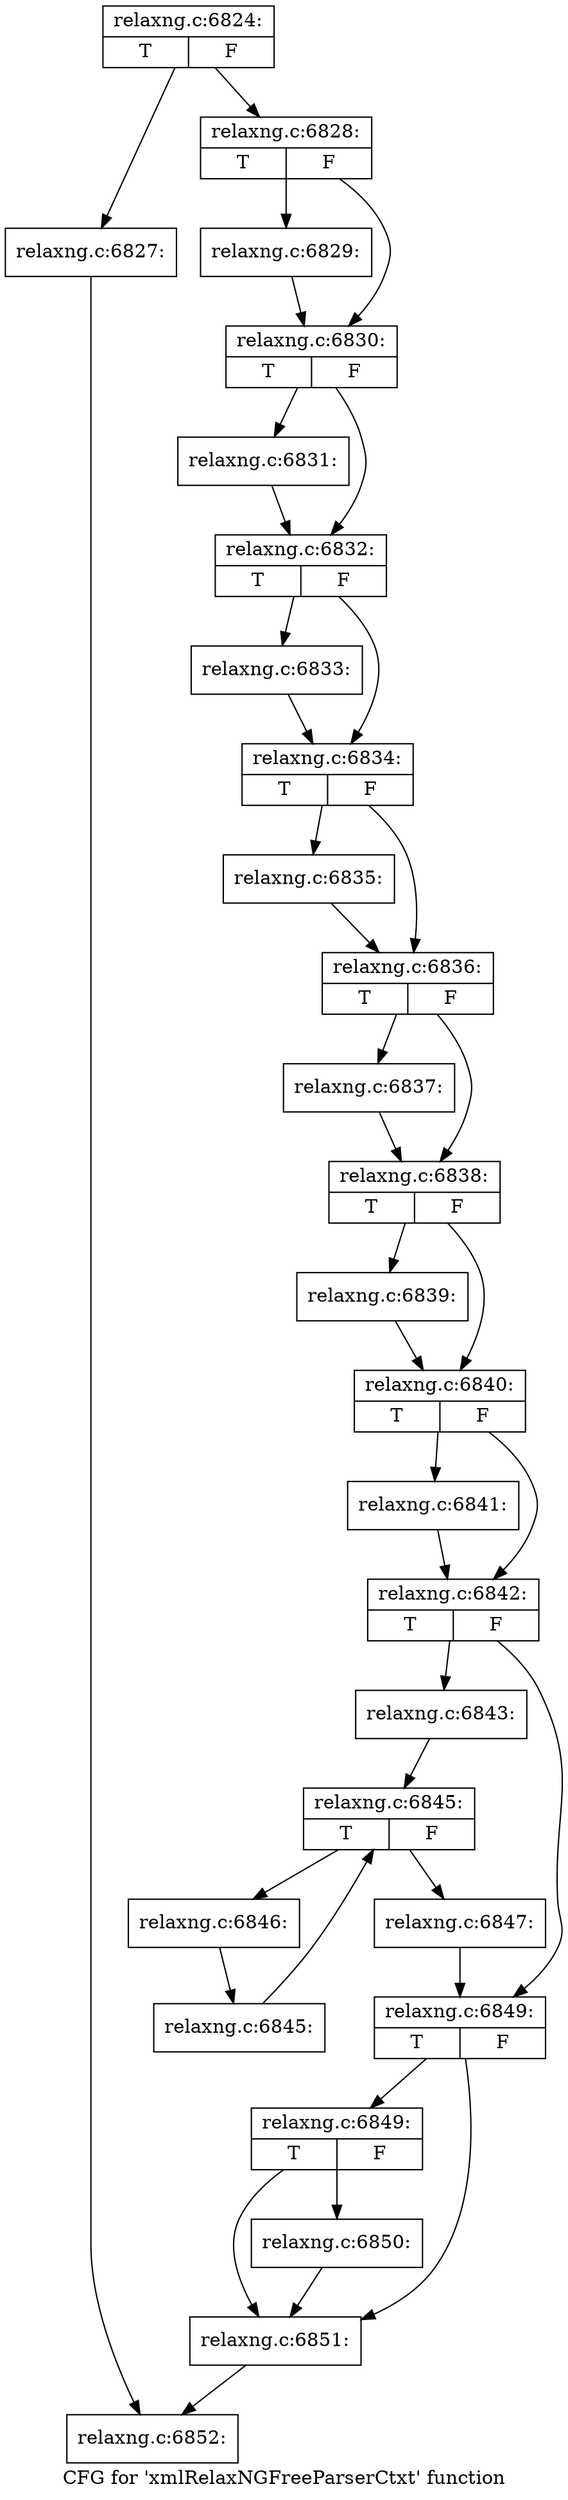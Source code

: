 digraph "CFG for 'xmlRelaxNGFreeParserCtxt' function" {
	label="CFG for 'xmlRelaxNGFreeParserCtxt' function";

	Node0x38c4a70 [shape=record,label="{relaxng.c:6824:|{<s0>T|<s1>F}}"];
	Node0x38c4a70 -> Node0x39a2230;
	Node0x38c4a70 -> Node0x39a2280;
	Node0x39a2230 [shape=record,label="{relaxng.c:6827:}"];
	Node0x39a2230 -> Node0x38c4da0;
	Node0x39a2280 [shape=record,label="{relaxng.c:6828:|{<s0>T|<s1>F}}"];
	Node0x39a2280 -> Node0x39a2630;
	Node0x39a2280 -> Node0x39a2680;
	Node0x39a2630 [shape=record,label="{relaxng.c:6829:}"];
	Node0x39a2630 -> Node0x39a2680;
	Node0x39a2680 [shape=record,label="{relaxng.c:6830:|{<s0>T|<s1>F}}"];
	Node0x39a2680 -> Node0x39abea0;
	Node0x39a2680 -> Node0x39abef0;
	Node0x39abea0 [shape=record,label="{relaxng.c:6831:}"];
	Node0x39abea0 -> Node0x39abef0;
	Node0x39abef0 [shape=record,label="{relaxng.c:6832:|{<s0>T|<s1>F}}"];
	Node0x39abef0 -> Node0x37f3a70;
	Node0x39abef0 -> Node0x39acb50;
	Node0x37f3a70 [shape=record,label="{relaxng.c:6833:}"];
	Node0x37f3a70 -> Node0x39acb50;
	Node0x39acb50 [shape=record,label="{relaxng.c:6834:|{<s0>T|<s1>F}}"];
	Node0x39acb50 -> Node0x39ad430;
	Node0x39acb50 -> Node0x39ad480;
	Node0x39ad430 [shape=record,label="{relaxng.c:6835:}"];
	Node0x39ad430 -> Node0x39ad480;
	Node0x39ad480 [shape=record,label="{relaxng.c:6836:|{<s0>T|<s1>F}}"];
	Node0x39ad480 -> Node0x39adae0;
	Node0x39ad480 -> Node0x39adb30;
	Node0x39adae0 [shape=record,label="{relaxng.c:6837:}"];
	Node0x39adae0 -> Node0x39adb30;
	Node0x39adb30 [shape=record,label="{relaxng.c:6838:|{<s0>T|<s1>F}}"];
	Node0x39adb30 -> Node0x39ae220;
	Node0x39adb30 -> Node0x39ae270;
	Node0x39ae220 [shape=record,label="{relaxng.c:6839:}"];
	Node0x39ae220 -> Node0x39ae270;
	Node0x39ae270 [shape=record,label="{relaxng.c:6840:|{<s0>T|<s1>F}}"];
	Node0x39ae270 -> Node0x39aea50;
	Node0x39ae270 -> Node0x39aeaa0;
	Node0x39aea50 [shape=record,label="{relaxng.c:6841:}"];
	Node0x39aea50 -> Node0x39aeaa0;
	Node0x39aeaa0 [shape=record,label="{relaxng.c:6842:|{<s0>T|<s1>F}}"];
	Node0x39aeaa0 -> Node0x39af280;
	Node0x39aeaa0 -> Node0x39af2d0;
	Node0x39af280 [shape=record,label="{relaxng.c:6843:}"];
	Node0x39af280 -> Node0x39afb40;
	Node0x39afb40 [shape=record,label="{relaxng.c:6845:|{<s0>T|<s1>F}}"];
	Node0x39afb40 -> Node0x39afd40;
	Node0x39afb40 -> Node0x39af9e0;
	Node0x39afd40 [shape=record,label="{relaxng.c:6846:}"];
	Node0x39afd40 -> Node0x39afcf0;
	Node0x39afcf0 [shape=record,label="{relaxng.c:6845:}"];
	Node0x39afcf0 -> Node0x39afb40;
	Node0x39af9e0 [shape=record,label="{relaxng.c:6847:}"];
	Node0x39af9e0 -> Node0x39af2d0;
	Node0x39af2d0 [shape=record,label="{relaxng.c:6849:|{<s0>T|<s1>F}}"];
	Node0x39af2d0 -> Node0x3844af0;
	Node0x39af2d0 -> Node0x3844aa0;
	Node0x3844af0 [shape=record,label="{relaxng.c:6849:|{<s0>T|<s1>F}}"];
	Node0x3844af0 -> Node0x3844a50;
	Node0x3844af0 -> Node0x3844aa0;
	Node0x3844a50 [shape=record,label="{relaxng.c:6850:}"];
	Node0x3844a50 -> Node0x3844aa0;
	Node0x3844aa0 [shape=record,label="{relaxng.c:6851:}"];
	Node0x3844aa0 -> Node0x38c4da0;
	Node0x38c4da0 [shape=record,label="{relaxng.c:6852:}"];
}
